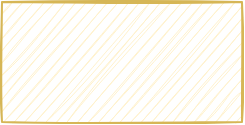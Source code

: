 <mxfile version="13.5.9" type="github">
  <diagram id="n4Xf0kK8v22Y0QF0XRj5" name="第 1 页">
    <mxGraphModel dx="782" dy="446" grid="1" gridSize="10" guides="1" tooltips="1" connect="1" arrows="1" fold="1" page="1" pageScale="1" pageWidth="827" pageHeight="1169" math="0" shadow="0">
      <root>
        <mxCell id="0" />
        <mxCell id="1" parent="0" />
        <mxCell id="wqB63VXeQeSAt3TtgYdw-1" value="" style="rounded=0;whiteSpace=wrap;html=1;sketch=1;fillColor=#fff2cc;strokeColor=#d6b656;" vertex="1" parent="1">
          <mxGeometry x="160" y="120" width="120" height="60" as="geometry" />
        </mxCell>
      </root>
    </mxGraphModel>
  </diagram>
</mxfile>
